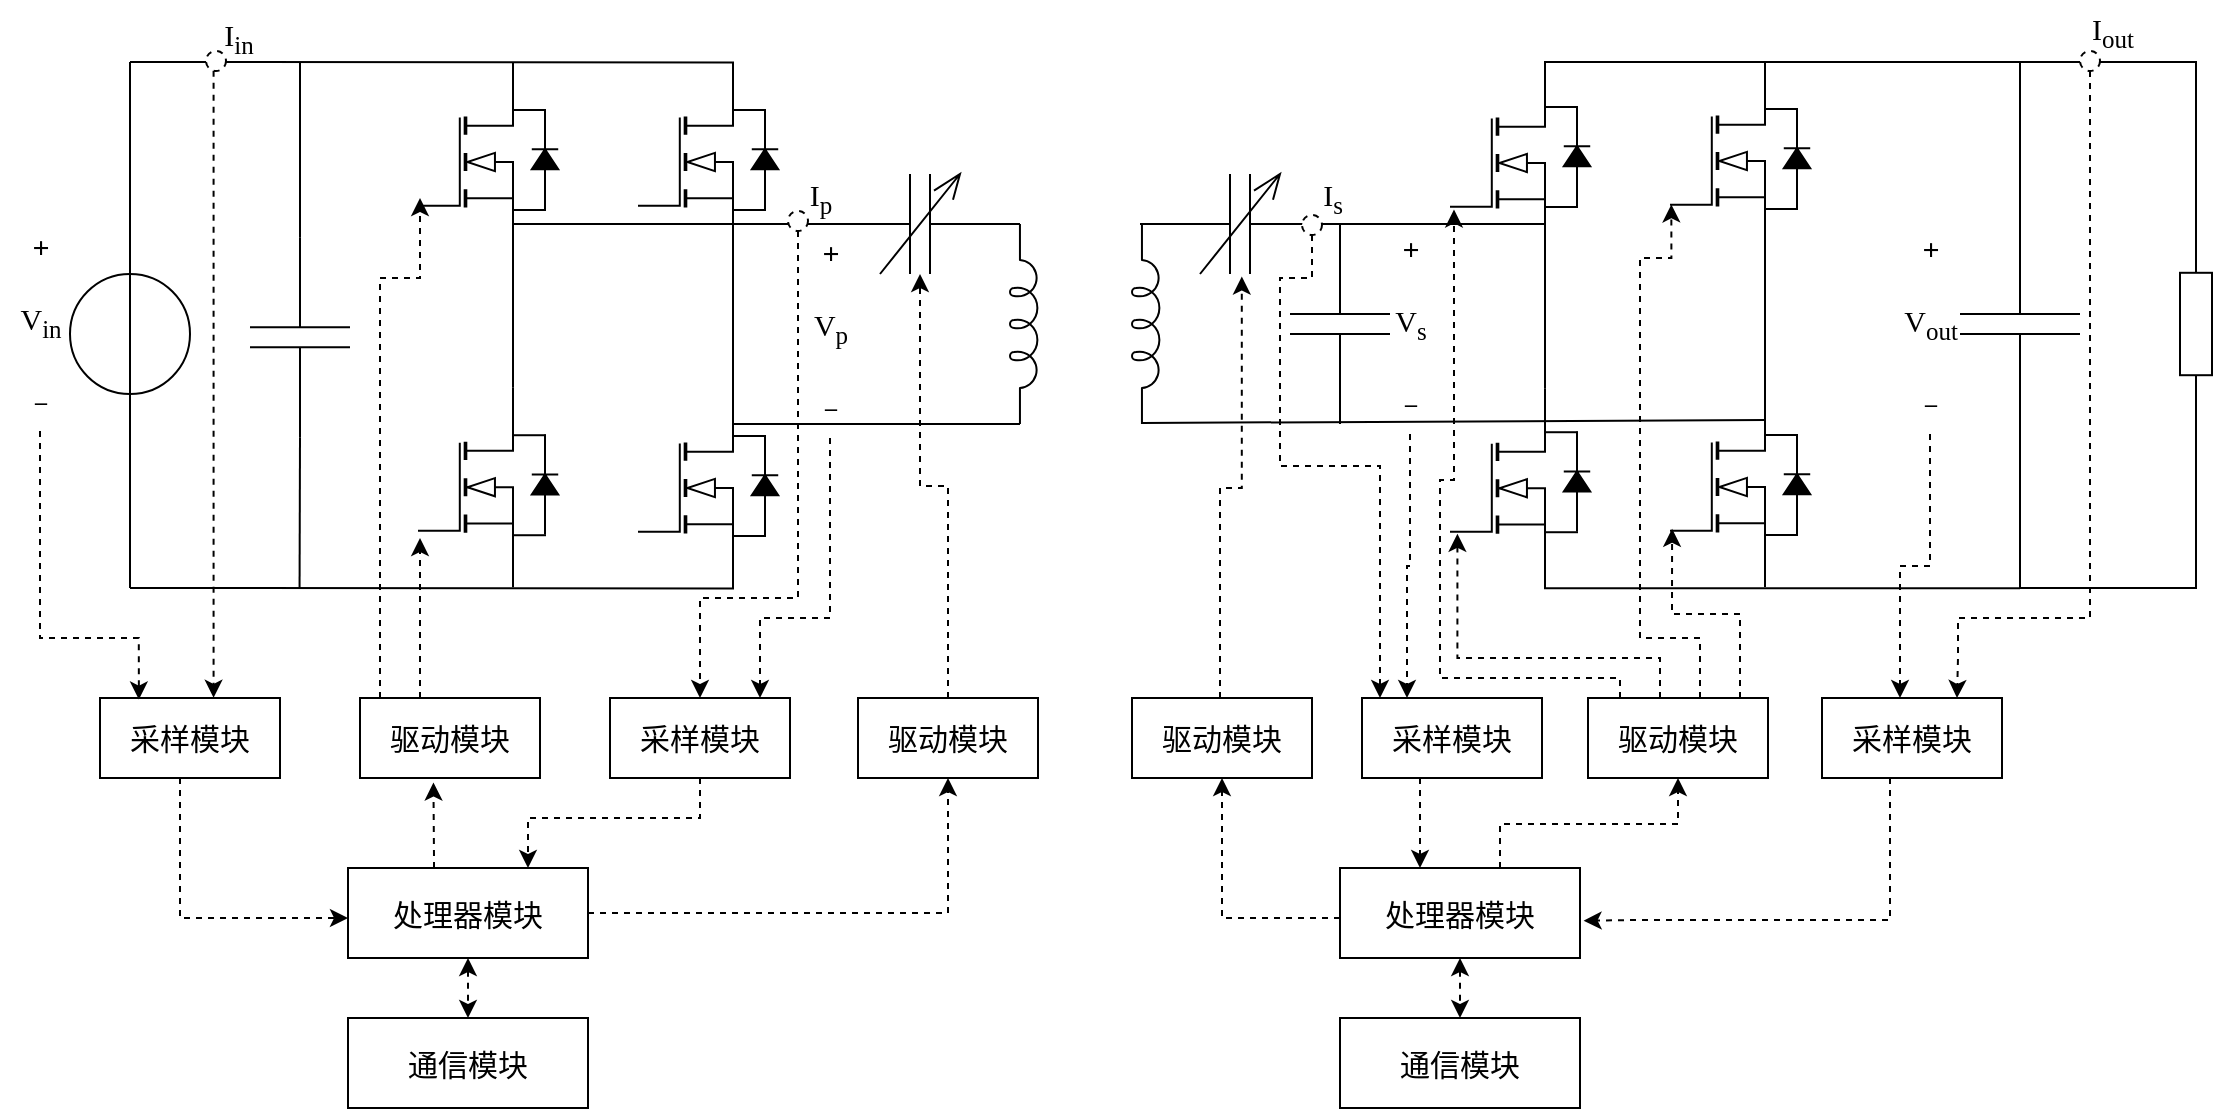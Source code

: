 <mxfile version="20.8.15" type="github">
  <diagram name="第 1 页" id="nJCClD_zMCudUIKOWDSH">
    <mxGraphModel dx="2220" dy="895" grid="1" gridSize="10" guides="1" tooltips="1" connect="1" arrows="1" fold="1" page="1" pageScale="1" pageWidth="827" pageHeight="1169" math="0" shadow="0">
      <root>
        <mxCell id="0" />
        <mxCell id="1" parent="0" />
        <mxCell id="77hu9tDg0xdsUjuhO4Yd-1" value="" style="pointerEvents=1;verticalLabelPosition=bottom;shadow=0;dashed=0;align=center;html=1;verticalAlign=top;shape=mxgraph.electrical.capacitors.capacitor_1;direction=south;" parent="1" vertex="1">
          <mxGeometry x="115" y="269.61" width="50" height="100" as="geometry" />
        </mxCell>
        <mxCell id="77hu9tDg0xdsUjuhO4Yd-2" value="" style="pointerEvents=1;verticalLabelPosition=bottom;shadow=0;dashed=0;align=center;html=1;verticalAlign=top;shape=mxgraph.electrical.inductors.inductor_5;direction=south;" parent="1" vertex="1">
          <mxGeometry x="495" y="263" width="14" height="100" as="geometry" />
        </mxCell>
        <mxCell id="77hu9tDg0xdsUjuhO4Yd-9" value="" style="group" parent="1" vertex="1" connectable="0">
          <mxGeometry x="180" y="182" width="95" height="100" as="geometry" />
        </mxCell>
        <mxCell id="77hu9tDg0xdsUjuhO4Yd-3" value="" style="verticalLabelPosition=bottom;shadow=0;dashed=0;align=center;html=1;verticalAlign=top;shape=stencil(rVZdb4MgFP01vBoEP7bHxdZlD9seuj/ALJ1kCkZZu/37UdFWq6VWTIwJ54ZzD+deLwIcVSkpKECQVAVNJMArgNCelIx8ZgpGKpJq0HWhXnOSUw29vm/i9YeCXiL1etPhSpbimx7YVjYbGU9pyaSOHhoyWJPhNYBPCj0+OEoE50oDE7zqRTpxRU4Ylz0Vz5q5UElyKmmp0Ubsb2/116ycEGkAoPieVKspqZywn2xWps2MTO54JqyKE1/zFkc7UdKvUvzw7ai+HcsyXVLDIQpyLPYg0IZzsadn2Z7fU419k0EtRcZ4hyKES1MYqzR+joumCh/vF+GhpSkwdCaZYSyJb+/nAhSngWNxktBehpmi/riutL8arot+OMGptq3Jkwy66JfAuk4DHcEkHUkmKpMXJiMnTaHuzaNumvMNdGPY20yvWSWY4565ze1VPNirwPYqPCOFRY/UWwdXXY3qP6Aa+Ac=);movable=1;resizable=1;rotatable=1;deletable=1;editable=1;connectable=1;" parent="77hu9tDg0xdsUjuhO4Yd-9" vertex="1">
          <mxGeometry width="95" height="100" as="geometry" />
        </mxCell>
        <mxCell id="77hu9tDg0xdsUjuhO4Yd-5" value="" style="pointerEvents=1;fillColor=strokeColor;verticalLabelPosition=bottom;shadow=0;dashed=0;align=center;html=1;verticalAlign=top;shape=stencil(rVRdb4MwDPw1edwEido9T+n2P1Jwh9WQoCT92L9fGlOtgcFoN4kX31nn88mECekb1QHjhfIdVIGJDeP8qByqrY4wj0xD4Lqg0qgWCNmgrfseH5zdwwnr0HejacBhIPZEWFkkCfHGiteIXj4hK2tMHIzW+Iy54aO4QhOy2WhIuotTWgjgCO49nrPqs6+eV1Qz/n7PKHsIC2aVy2YJGZGpnYXcqmr/4ezB1D867NQl3xFxpVt7hG9HYrD+3PJXBY3mRuElVxAPSAxMrBdJVNp6+LUr3/Zp9e9ml0nkNgaR/T30ZYnNmngkivKuONNVj44zoRMXLeTOOpg59R1qTa/K1F80EkgovWcJ+AI=);rotation=-90;direction=east;" parent="77hu9tDg0xdsUjuhO4Yd-9" vertex="1">
          <mxGeometry x="70" y="42.0" width="25" height="13.22" as="geometry" />
        </mxCell>
        <mxCell id="77hu9tDg0xdsUjuhO4Yd-6" value="" style="edgeStyle=none;orthogonalLoop=1;jettySize=auto;html=1;rounded=0;endArrow=none;endFill=0;endSize=6;" parent="77hu9tDg0xdsUjuhO4Yd-9" edge="1">
          <mxGeometry width="80" relative="1" as="geometry">
            <mxPoint x="67" y="24" as="sourcePoint" />
            <mxPoint x="83" y="24" as="targetPoint" />
            <Array as="points" />
          </mxGeometry>
        </mxCell>
        <mxCell id="77hu9tDg0xdsUjuhO4Yd-7" value="" style="edgeStyle=none;orthogonalLoop=1;jettySize=auto;html=1;rounded=0;endArrow=none;endFill=0;endSize=6;" parent="77hu9tDg0xdsUjuhO4Yd-9" edge="1">
          <mxGeometry width="80" relative="1" as="geometry">
            <mxPoint x="67" y="74" as="sourcePoint" />
            <mxPoint x="83" y="74" as="targetPoint" />
            <Array as="points" />
          </mxGeometry>
        </mxCell>
        <mxCell id="77hu9tDg0xdsUjuhO4Yd-10" value="" style="group" parent="1" vertex="1" connectable="0">
          <mxGeometry x="290" y="182" width="95" height="100" as="geometry" />
        </mxCell>
        <mxCell id="77hu9tDg0xdsUjuhO4Yd-11" value="" style="verticalLabelPosition=bottom;shadow=0;dashed=0;align=center;html=1;verticalAlign=top;shape=stencil(rVZdb4MgFP01vBoEP7bHxdZlD9seuj/ALJ1kCkZZu/37UdFWq6VWTIwJ54ZzD+deLwIcVSkpKECQVAVNJMArgNCelIx8ZgpGKpJq0HWhXnOSUw29vm/i9YeCXiL1etPhSpbimx7YVjYbGU9pyaSOHhoyWJPhNYBPCj0+OEoE50oDE7zqRTpxRU4Ylz0Vz5q5UElyKmmp0Ubsb2/116ycEGkAoPieVKspqZywn2xWps2MTO54JqyKE1/zFkc7UdKvUvzw7ai+HcsyXVLDIQpyLPYg0IZzsadn2Z7fU419k0EtRcZ4hyKES1MYqzR+joumCh/vF+GhpSkwdCaZYSyJb+/nAhSngWNxktBehpmi/riutL8arot+OMGptq3Jkwy66JfAuk4DHcEkHUkmKpMXJiMnTaHuzaNumvMNdGPY20yvWSWY4565ze1VPNirwPYqPCOFRY/UWwdXXY3qP6Aa+Ac=);movable=1;resizable=1;rotatable=1;deletable=1;editable=1;connectable=1;" parent="77hu9tDg0xdsUjuhO4Yd-10" vertex="1">
          <mxGeometry width="95" height="100" as="geometry" />
        </mxCell>
        <mxCell id="77hu9tDg0xdsUjuhO4Yd-12" value="" style="pointerEvents=1;fillColor=strokeColor;verticalLabelPosition=bottom;shadow=0;dashed=0;align=center;html=1;verticalAlign=top;shape=stencil(rVRdb4MwDPw1edwEido9T+n2P1Jwh9WQoCT92L9fGlOtgcFoN4kX31nn88mECekb1QHjhfIdVIGJDeP8qByqrY4wj0xD4Lqg0qgWCNmgrfseH5zdwwnr0HejacBhIPZEWFkkCfHGiteIXj4hK2tMHIzW+Iy54aO4QhOy2WhIuotTWgjgCO49nrPqs6+eV1Qz/n7PKHsIC2aVy2YJGZGpnYXcqmr/4ezB1D867NQl3xFxpVt7hG9HYrD+3PJXBY3mRuElVxAPSAxMrBdJVNp6+LUr3/Zp9e9ml0nkNgaR/T30ZYnNmngkivKuONNVj44zoRMXLeTOOpg59R1qTa/K1F80EkgovWcJ+AI=);rotation=-90;direction=east;" parent="77hu9tDg0xdsUjuhO4Yd-10" vertex="1">
          <mxGeometry x="70" y="42.0" width="25" height="13.22" as="geometry" />
        </mxCell>
        <mxCell id="77hu9tDg0xdsUjuhO4Yd-13" value="" style="edgeStyle=none;orthogonalLoop=1;jettySize=auto;html=1;rounded=0;endArrow=none;endFill=0;endSize=6;" parent="77hu9tDg0xdsUjuhO4Yd-10" edge="1">
          <mxGeometry width="80" relative="1" as="geometry">
            <mxPoint x="67" y="24" as="sourcePoint" />
            <mxPoint x="83" y="24" as="targetPoint" />
            <Array as="points" />
          </mxGeometry>
        </mxCell>
        <mxCell id="77hu9tDg0xdsUjuhO4Yd-14" value="" style="edgeStyle=none;orthogonalLoop=1;jettySize=auto;html=1;rounded=0;endArrow=none;endFill=0;endSize=6;" parent="77hu9tDg0xdsUjuhO4Yd-10" edge="1">
          <mxGeometry width="80" relative="1" as="geometry">
            <mxPoint x="67" y="74" as="sourcePoint" />
            <mxPoint x="83" y="74" as="targetPoint" />
            <Array as="points" />
          </mxGeometry>
        </mxCell>
        <mxCell id="d4znEUofVRD8xLTOERZy-2" value="" style="edgeStyle=none;orthogonalLoop=1;jettySize=auto;html=1;rounded=0;endArrow=none;endFill=0;endSize=6;" edge="1" parent="77hu9tDg0xdsUjuhO4Yd-10">
          <mxGeometry width="80" relative="1" as="geometry">
            <mxPoint x="-235" as="sourcePoint" />
            <mxPoint x="67" y="0.23" as="targetPoint" />
            <Array as="points" />
          </mxGeometry>
        </mxCell>
        <mxCell id="d4znEUofVRD8xLTOERZy-20" value="" style="edgeStyle=none;orthogonalLoop=1;jettySize=auto;html=1;rounded=0;endArrow=none;endFill=0;endSize=6;exitX=0.693;exitY=0.788;exitDx=0;exitDy=0;exitPerimeter=0;" edge="1" parent="77hu9tDg0xdsUjuhO4Yd-10">
          <mxGeometry width="80" relative="1" as="geometry">
            <mxPoint x="-44" y="81" as="sourcePoint" />
            <mxPoint x="112" y="81" as="targetPoint" />
            <Array as="points" />
          </mxGeometry>
        </mxCell>
        <mxCell id="77hu9tDg0xdsUjuhO4Yd-15" value="" style="group" parent="1" vertex="1" connectable="0">
          <mxGeometry x="290" y="345" width="95" height="100" as="geometry" />
        </mxCell>
        <mxCell id="77hu9tDg0xdsUjuhO4Yd-16" value="" style="verticalLabelPosition=bottom;shadow=0;dashed=0;align=center;html=1;verticalAlign=top;shape=stencil(rVZdb4MgFP01vBoEP7bHxdZlD9seuj/ALJ1kCkZZu/37UdFWq6VWTIwJ54ZzD+deLwIcVSkpKECQVAVNJMArgNCelIx8ZgpGKpJq0HWhXnOSUw29vm/i9YeCXiL1etPhSpbimx7YVjYbGU9pyaSOHhoyWJPhNYBPCj0+OEoE50oDE7zqRTpxRU4Ylz0Vz5q5UElyKmmp0Ubsb2/116ycEGkAoPieVKspqZywn2xWps2MTO54JqyKE1/zFkc7UdKvUvzw7ai+HcsyXVLDIQpyLPYg0IZzsadn2Z7fU419k0EtRcZ4hyKES1MYqzR+joumCh/vF+GhpSkwdCaZYSyJb+/nAhSngWNxktBehpmi/riutL8arot+OMGptq3Jkwy66JfAuk4DHcEkHUkmKpMXJiMnTaHuzaNumvMNdGPY20yvWSWY4565ze1VPNirwPYqPCOFRY/UWwdXXY3qP6Aa+Ac=);movable=1;resizable=1;rotatable=1;deletable=1;editable=1;connectable=1;" parent="77hu9tDg0xdsUjuhO4Yd-15" vertex="1">
          <mxGeometry width="95" height="100" as="geometry" />
        </mxCell>
        <mxCell id="77hu9tDg0xdsUjuhO4Yd-17" value="" style="pointerEvents=1;fillColor=strokeColor;verticalLabelPosition=bottom;shadow=0;dashed=0;align=center;html=1;verticalAlign=top;shape=stencil(rVRdb4MwDPw1edwEido9T+n2P1Jwh9WQoCT92L9fGlOtgcFoN4kX31nn88mECekb1QHjhfIdVIGJDeP8qByqrY4wj0xD4Lqg0qgWCNmgrfseH5zdwwnr0HejacBhIPZEWFkkCfHGiteIXj4hK2tMHIzW+Iy54aO4QhOy2WhIuotTWgjgCO49nrPqs6+eV1Qz/n7PKHsIC2aVy2YJGZGpnYXcqmr/4ezB1D867NQl3xFxpVt7hG9HYrD+3PJXBY3mRuElVxAPSAxMrBdJVNp6+LUr3/Zp9e9ml0nkNgaR/T30ZYnNmngkivKuONNVj44zoRMXLeTOOpg59R1qTa/K1F80EkgovWcJ+AI=);rotation=-90;direction=east;" parent="77hu9tDg0xdsUjuhO4Yd-15" vertex="1">
          <mxGeometry x="70" y="42.0" width="25" height="13.22" as="geometry" />
        </mxCell>
        <mxCell id="77hu9tDg0xdsUjuhO4Yd-18" value="" style="edgeStyle=none;orthogonalLoop=1;jettySize=auto;html=1;rounded=0;endArrow=none;endFill=0;endSize=6;" parent="77hu9tDg0xdsUjuhO4Yd-15" edge="1">
          <mxGeometry width="80" relative="1" as="geometry">
            <mxPoint x="67" y="24" as="sourcePoint" />
            <mxPoint x="83" y="24" as="targetPoint" />
            <Array as="points" />
          </mxGeometry>
        </mxCell>
        <mxCell id="77hu9tDg0xdsUjuhO4Yd-19" value="" style="edgeStyle=none;orthogonalLoop=1;jettySize=auto;html=1;rounded=0;endArrow=none;endFill=0;endSize=6;" parent="77hu9tDg0xdsUjuhO4Yd-15" edge="1">
          <mxGeometry width="80" relative="1" as="geometry">
            <mxPoint x="67" y="74" as="sourcePoint" />
            <mxPoint x="83" y="74" as="targetPoint" />
            <Array as="points" />
          </mxGeometry>
        </mxCell>
        <mxCell id="77hu9tDg0xdsUjuhO4Yd-20" value="" style="group" parent="1" vertex="1" connectable="0">
          <mxGeometry x="180" y="344.61" width="95" height="100" as="geometry" />
        </mxCell>
        <mxCell id="77hu9tDg0xdsUjuhO4Yd-21" value="" style="verticalLabelPosition=bottom;shadow=0;dashed=0;align=center;html=1;verticalAlign=top;shape=stencil(rVZdb4MgFP01vBoEP7bHxdZlD9seuj/ALJ1kCkZZu/37UdFWq6VWTIwJ54ZzD+deLwIcVSkpKECQVAVNJMArgNCelIx8ZgpGKpJq0HWhXnOSUw29vm/i9YeCXiL1etPhSpbimx7YVjYbGU9pyaSOHhoyWJPhNYBPCj0+OEoE50oDE7zqRTpxRU4Ylz0Vz5q5UElyKmmp0Ubsb2/116ycEGkAoPieVKspqZywn2xWps2MTO54JqyKE1/zFkc7UdKvUvzw7ai+HcsyXVLDIQpyLPYg0IZzsadn2Z7fU419k0EtRcZ4hyKES1MYqzR+joumCh/vF+GhpSkwdCaZYSyJb+/nAhSngWNxktBehpmi/riutL8arot+OMGptq3Jkwy66JfAuk4DHcEkHUkmKpMXJiMnTaHuzaNumvMNdGPY20yvWSWY4565ze1VPNirwPYqPCOFRY/UWwdXXY3qP6Aa+Ac=);movable=1;resizable=1;rotatable=1;deletable=1;editable=1;connectable=1;" parent="77hu9tDg0xdsUjuhO4Yd-20" vertex="1">
          <mxGeometry width="95" height="100" as="geometry" />
        </mxCell>
        <mxCell id="77hu9tDg0xdsUjuhO4Yd-22" value="" style="pointerEvents=1;fillColor=strokeColor;verticalLabelPosition=bottom;shadow=0;dashed=0;align=center;html=1;verticalAlign=top;shape=stencil(rVRdb4MwDPw1edwEido9T+n2P1Jwh9WQoCT92L9fGlOtgcFoN4kX31nn88mECekb1QHjhfIdVIGJDeP8qByqrY4wj0xD4Lqg0qgWCNmgrfseH5zdwwnr0HejacBhIPZEWFkkCfHGiteIXj4hK2tMHIzW+Iy54aO4QhOy2WhIuotTWgjgCO49nrPqs6+eV1Qz/n7PKHsIC2aVy2YJGZGpnYXcqmr/4ezB1D867NQl3xFxpVt7hG9HYrD+3PJXBY3mRuElVxAPSAxMrBdJVNp6+LUr3/Zp9e9ml0nkNgaR/T30ZYnNmngkivKuONNVj44zoRMXLeTOOpg59R1qTa/K1F80EkgovWcJ+AI=);rotation=-90;direction=east;" parent="77hu9tDg0xdsUjuhO4Yd-20" vertex="1">
          <mxGeometry x="70" y="42.0" width="25" height="13.22" as="geometry" />
        </mxCell>
        <mxCell id="77hu9tDg0xdsUjuhO4Yd-23" value="" style="edgeStyle=none;orthogonalLoop=1;jettySize=auto;html=1;rounded=0;endArrow=none;endFill=0;endSize=6;" parent="77hu9tDg0xdsUjuhO4Yd-20" edge="1">
          <mxGeometry width="80" relative="1" as="geometry">
            <mxPoint x="67" y="24" as="sourcePoint" />
            <mxPoint x="83" y="24" as="targetPoint" />
            <Array as="points" />
          </mxGeometry>
        </mxCell>
        <mxCell id="77hu9tDg0xdsUjuhO4Yd-24" value="" style="edgeStyle=none;orthogonalLoop=1;jettySize=auto;html=1;rounded=0;endArrow=none;endFill=0;endSize=6;" parent="77hu9tDg0xdsUjuhO4Yd-20" edge="1">
          <mxGeometry width="80" relative="1" as="geometry">
            <mxPoint x="67" y="74" as="sourcePoint" />
            <mxPoint x="83" y="74" as="targetPoint" />
            <Array as="points" />
          </mxGeometry>
        </mxCell>
        <mxCell id="d4znEUofVRD8xLTOERZy-3" value="" style="edgeStyle=none;orthogonalLoop=1;jettySize=auto;html=1;rounded=0;endArrow=none;endFill=0;endSize=6;entryX=0;entryY=0.5;entryDx=0;entryDy=0;entryPerimeter=0;" edge="1" parent="1" target="77hu9tDg0xdsUjuhO4Yd-1">
          <mxGeometry width="80" relative="1" as="geometry">
            <mxPoint x="140" y="182" as="sourcePoint" />
            <mxPoint x="550" y="170" as="targetPoint" />
            <Array as="points" />
          </mxGeometry>
        </mxCell>
        <mxCell id="d4znEUofVRD8xLTOERZy-5" value="" style="edgeStyle=none;orthogonalLoop=1;jettySize=auto;html=1;rounded=0;endArrow=none;endFill=0;endSize=6;" edge="1" parent="1">
          <mxGeometry width="80" relative="1" as="geometry">
            <mxPoint x="55" y="445" as="sourcePoint" />
            <mxPoint x="357" y="445.23" as="targetPoint" />
            <Array as="points" />
          </mxGeometry>
        </mxCell>
        <mxCell id="d4znEUofVRD8xLTOERZy-6" value="" style="edgeStyle=none;orthogonalLoop=1;jettySize=auto;html=1;rounded=0;endArrow=none;endFill=0;endSize=6;entryX=0;entryY=0.5;entryDx=0;entryDy=0;entryPerimeter=0;exitX=1;exitY=0.5;exitDx=0;exitDy=0;exitPerimeter=0;" edge="1" parent="1" source="77hu9tDg0xdsUjuhO4Yd-1">
          <mxGeometry width="80" relative="1" as="geometry">
            <mxPoint x="140" y="386" as="sourcePoint" />
            <mxPoint x="139.78" y="445" as="targetPoint" />
            <Array as="points" />
          </mxGeometry>
        </mxCell>
        <mxCell id="d4znEUofVRD8xLTOERZy-9" value="" style="edgeStyle=none;orthogonalLoop=1;jettySize=auto;html=1;rounded=0;endArrow=none;endFill=0;endSize=6;entryX=0.5;entryY=0;entryDx=0;entryDy=0;entryPerimeter=0;" edge="1" parent="1">
          <mxGeometry width="80" relative="1" as="geometry">
            <mxPoint x="55" y="182" as="sourcePoint" />
            <mxPoint x="55.0" y="294.61" as="targetPoint" />
          </mxGeometry>
        </mxCell>
        <mxCell id="d4znEUofVRD8xLTOERZy-11" value="" style="edgeStyle=none;orthogonalLoop=1;jettySize=auto;html=1;rounded=0;endArrow=none;endFill=0;endSize=6;exitX=0.5;exitY=1;exitDx=0;exitDy=0;exitPerimeter=0;" edge="1" parent="1">
          <mxGeometry width="80" relative="1" as="geometry">
            <mxPoint x="55.0" y="344.61" as="sourcePoint" />
            <mxPoint x="55" y="445" as="targetPoint" />
          </mxGeometry>
        </mxCell>
        <mxCell id="d4znEUofVRD8xLTOERZy-18" style="edgeStyle=orthogonalEdgeStyle;rounded=0;orthogonalLoop=1;jettySize=auto;html=1;exitX=0.7;exitY=0;exitDx=0;exitDy=0;exitPerimeter=0;entryX=0.7;entryY=1;entryDx=0;entryDy=0;entryPerimeter=0;endArrow=none;endFill=0;endSize=6;" edge="1" parent="1" source="77hu9tDg0xdsUjuhO4Yd-21" target="77hu9tDg0xdsUjuhO4Yd-3">
          <mxGeometry relative="1" as="geometry" />
        </mxCell>
        <mxCell id="d4znEUofVRD8xLTOERZy-19" style="edgeStyle=orthogonalEdgeStyle;rounded=0;orthogonalLoop=1;jettySize=auto;html=1;exitX=0.7;exitY=0;exitDx=0;exitDy=0;exitPerimeter=0;entryX=0.7;entryY=1;entryDx=0;entryDy=0;entryPerimeter=0;endArrow=none;endFill=0;endSize=6;" edge="1" parent="1" source="77hu9tDg0xdsUjuhO4Yd-16" target="77hu9tDg0xdsUjuhO4Yd-11">
          <mxGeometry relative="1" as="geometry" />
        </mxCell>
        <mxCell id="d4znEUofVRD8xLTOERZy-21" value="" style="edgeStyle=none;orthogonalLoop=1;jettySize=auto;html=1;rounded=0;endArrow=none;endFill=0;endSize=6;" edge="1" parent="1">
          <mxGeometry width="80" relative="1" as="geometry">
            <mxPoint x="357" y="363" as="sourcePoint" />
            <mxPoint x="500" y="363" as="targetPoint" />
            <Array as="points" />
          </mxGeometry>
        </mxCell>
        <mxCell id="d4znEUofVRD8xLTOERZy-140" style="edgeStyle=orthogonalEdgeStyle;rounded=0;orthogonalLoop=1;jettySize=auto;html=1;exitX=0;exitY=0.5;exitDx=0;exitDy=0;exitPerimeter=0;endArrow=none;endFill=0;endSize=6;" edge="1" parent="1" source="d4znEUofVRD8xLTOERZy-54">
          <mxGeometry relative="1" as="geometry">
            <mxPoint x="1000" y="182" as="targetPoint" />
          </mxGeometry>
        </mxCell>
        <mxCell id="d4znEUofVRD8xLTOERZy-143" style="edgeStyle=orthogonalEdgeStyle;rounded=0;orthogonalLoop=1;jettySize=auto;html=1;exitX=1;exitY=0.5;exitDx=0;exitDy=0;exitPerimeter=0;endArrow=none;endFill=0;endSize=6;" edge="1" parent="1" source="d4znEUofVRD8xLTOERZy-54">
          <mxGeometry relative="1" as="geometry">
            <mxPoint x="1000" y="445" as="targetPoint" />
          </mxGeometry>
        </mxCell>
        <mxCell id="d4znEUofVRD8xLTOERZy-54" value="" style="pointerEvents=1;verticalLabelPosition=bottom;shadow=0;dashed=0;align=center;html=1;verticalAlign=top;shape=mxgraph.electrical.capacitors.capacitor_1;direction=south;container=0;" vertex="1" parent="1">
          <mxGeometry x="970" y="263" width="60" height="100" as="geometry" />
        </mxCell>
        <mxCell id="d4znEUofVRD8xLTOERZy-135" style="edgeStyle=orthogonalEdgeStyle;rounded=0;orthogonalLoop=1;jettySize=auto;html=1;exitX=1;exitY=0.5;exitDx=0;exitDy=0;exitPerimeter=0;entryX=0.7;entryY=0.816;entryDx=0;entryDy=0;entryPerimeter=0;endArrow=none;endFill=0;endSize=6;" edge="1" parent="1" source="d4znEUofVRD8xLTOERZy-148" target="d4znEUofVRD8xLTOERZy-112">
          <mxGeometry relative="1" as="geometry">
            <mxPoint x="670" y="263" as="sourcePoint" />
            <Array as="points">
              <mxPoint x="763" y="263" />
            </Array>
          </mxGeometry>
        </mxCell>
        <mxCell id="d4znEUofVRD8xLTOERZy-83" value="" style="edgeStyle=none;orthogonalLoop=1;jettySize=auto;html=1;rounded=0;endArrow=none;endFill=0;endSize=6;exitX=0.7;exitY=0.165;exitDx=0;exitDy=0;exitPerimeter=0;entryX=0.995;entryY=0.662;entryDx=0;entryDy=0;entryPerimeter=0;" edge="1" parent="1" source="d4znEUofVRD8xLTOERZy-124" target="d4znEUofVRD8xLTOERZy-85">
          <mxGeometry width="80" relative="1" as="geometry">
            <mxPoint x="703" y="363" as="sourcePoint" />
            <mxPoint x="560" y="363" as="targetPoint" />
            <Array as="points" />
          </mxGeometry>
        </mxCell>
        <mxCell id="d4znEUofVRD8xLTOERZy-85" value="" style="pointerEvents=1;verticalLabelPosition=bottom;shadow=0;dashed=0;align=center;html=1;verticalAlign=top;shape=mxgraph.electrical.inductors.inductor_5;direction=south;" vertex="1" parent="1">
          <mxGeometry x="556" y="263" width="14" height="100" as="geometry" />
        </mxCell>
        <mxCell id="d4znEUofVRD8xLTOERZy-111" value="" style="group" vertex="1" connectable="0" parent="1">
          <mxGeometry x="696" y="182.5" width="95" height="100" as="geometry" />
        </mxCell>
        <mxCell id="d4znEUofVRD8xLTOERZy-112" value="" style="verticalLabelPosition=bottom;shadow=0;dashed=0;align=center;html=1;verticalAlign=top;shape=stencil(rVZdb4MgFP01vBoEP7bHxdZlD9seuj/ALJ1kCkZZu/37UdFWq6VWTIwJ54ZzD+deLwIcVSkpKECQVAVNJMArgNCelIx8ZgpGKpJq0HWhXnOSUw29vm/i9YeCXiL1etPhSpbimx7YVjYbGU9pyaSOHhoyWJPhNYBPCj0+OEoE50oDE7zqRTpxRU4Ylz0Vz5q5UElyKmmp0Ubsb2/116ycEGkAoPieVKspqZywn2xWps2MTO54JqyKE1/zFkc7UdKvUvzw7ai+HcsyXVLDIQpyLPYg0IZzsadn2Z7fU419k0EtRcZ4hyKES1MYqzR+joumCh/vF+GhpSkwdCaZYSyJb+/nAhSngWNxktBehpmi/riutL8arot+OMGptq3Jkwy66JfAuk4DHcEkHUkmKpMXJiMnTaHuzaNumvMNdGPY20yvWSWY4565ze1VPNirwPYqPCOFRY/UWwdXXY3qP6Aa+Ac=);movable=1;resizable=1;rotatable=1;deletable=1;editable=1;connectable=1;" vertex="1" parent="d4znEUofVRD8xLTOERZy-111">
          <mxGeometry width="95" height="100" as="geometry" />
        </mxCell>
        <mxCell id="d4znEUofVRD8xLTOERZy-113" value="" style="pointerEvents=1;fillColor=strokeColor;verticalLabelPosition=bottom;shadow=0;dashed=0;align=center;html=1;verticalAlign=top;shape=stencil(rVRdb4MwDPw1edwEido9T+n2P1Jwh9WQoCT92L9fGlOtgcFoN4kX31nn88mECekb1QHjhfIdVIGJDeP8qByqrY4wj0xD4Lqg0qgWCNmgrfseH5zdwwnr0HejacBhIPZEWFkkCfHGiteIXj4hK2tMHIzW+Iy54aO4QhOy2WhIuotTWgjgCO49nrPqs6+eV1Qz/n7PKHsIC2aVy2YJGZGpnYXcqmr/4ezB1D867NQl3xFxpVt7hG9HYrD+3PJXBY3mRuElVxAPSAxMrBdJVNp6+LUr3/Zp9e9ml0nkNgaR/T30ZYnNmngkivKuONNVj44zoRMXLeTOOpg59R1qTa/K1F80EkgovWcJ+AI=);rotation=-90;direction=east;" vertex="1" parent="d4znEUofVRD8xLTOERZy-111">
          <mxGeometry x="70" y="40.0" width="25" height="13.22" as="geometry" />
        </mxCell>
        <mxCell id="d4znEUofVRD8xLTOERZy-114" value="" style="edgeStyle=none;orthogonalLoop=1;jettySize=auto;html=1;rounded=0;endArrow=none;endFill=0;endSize=6;" edge="1" parent="d4znEUofVRD8xLTOERZy-111">
          <mxGeometry width="80" relative="1" as="geometry">
            <mxPoint x="67" y="22" as="sourcePoint" />
            <mxPoint x="83" y="22" as="targetPoint" />
            <Array as="points" />
          </mxGeometry>
        </mxCell>
        <mxCell id="d4znEUofVRD8xLTOERZy-115" value="" style="edgeStyle=none;orthogonalLoop=1;jettySize=auto;html=1;rounded=0;endArrow=none;endFill=0;endSize=6;" edge="1" parent="d4znEUofVRD8xLTOERZy-111">
          <mxGeometry width="80" relative="1" as="geometry">
            <mxPoint x="67" y="72" as="sourcePoint" />
            <mxPoint x="83" y="72" as="targetPoint" />
            <Array as="points" />
          </mxGeometry>
        </mxCell>
        <mxCell id="d4znEUofVRD8xLTOERZy-116" value="" style="group" vertex="1" connectable="0" parent="1">
          <mxGeometry x="806" y="181.5" width="95" height="100" as="geometry" />
        </mxCell>
        <mxCell id="d4znEUofVRD8xLTOERZy-117" value="" style="verticalLabelPosition=bottom;shadow=0;dashed=0;align=center;html=1;verticalAlign=top;shape=stencil(rVZdb4MgFP01vBoEP7bHxdZlD9seuj/ALJ1kCkZZu/37UdFWq6VWTIwJ54ZzD+deLwIcVSkpKECQVAVNJMArgNCelIx8ZgpGKpJq0HWhXnOSUw29vm/i9YeCXiL1etPhSpbimx7YVjYbGU9pyaSOHhoyWJPhNYBPCj0+OEoE50oDE7zqRTpxRU4Ylz0Vz5q5UElyKmmp0Ubsb2/116ycEGkAoPieVKspqZywn2xWps2MTO54JqyKE1/zFkc7UdKvUvzw7ai+HcsyXVLDIQpyLPYg0IZzsadn2Z7fU419k0EtRcZ4hyKES1MYqzR+joumCh/vF+GhpSkwdCaZYSyJb+/nAhSngWNxktBehpmi/riutL8arot+OMGptq3Jkwy66JfAuk4DHcEkHUkmKpMXJiMnTaHuzaNumvMNdGPY20yvWSWY4565ze1VPNirwPYqPCOFRY/UWwdXXY3qP6Aa+Ac=);movable=1;resizable=1;rotatable=1;deletable=1;editable=1;connectable=1;" vertex="1" parent="d4znEUofVRD8xLTOERZy-116">
          <mxGeometry width="95" height="100" as="geometry" />
        </mxCell>
        <mxCell id="d4znEUofVRD8xLTOERZy-118" value="" style="pointerEvents=1;fillColor=strokeColor;verticalLabelPosition=bottom;shadow=0;dashed=0;align=center;html=1;verticalAlign=top;shape=stencil(rVRdb4MwDPw1edwEido9T+n2P1Jwh9WQoCT92L9fGlOtgcFoN4kX31nn88mECekb1QHjhfIdVIGJDeP8qByqrY4wj0xD4Lqg0qgWCNmgrfseH5zdwwnr0HejacBhIPZEWFkkCfHGiteIXj4hK2tMHIzW+Iy54aO4QhOy2WhIuotTWgjgCO49nrPqs6+eV1Qz/n7PKHsIC2aVy2YJGZGpnYXcqmr/4ezB1D867NQl3xFxpVt7hG9HYrD+3PJXBY3mRuElVxAPSAxMrBdJVNp6+LUr3/Zp9e9ml0nkNgaR/T30ZYnNmngkivKuONNVj44zoRMXLeTOOpg59R1qTa/K1F80EkgovWcJ+AI=);rotation=-90;direction=east;" vertex="1" parent="d4znEUofVRD8xLTOERZy-116">
          <mxGeometry x="70" y="42.0" width="25" height="13.22" as="geometry" />
        </mxCell>
        <mxCell id="d4znEUofVRD8xLTOERZy-119" value="" style="edgeStyle=none;orthogonalLoop=1;jettySize=auto;html=1;rounded=0;endArrow=none;endFill=0;endSize=6;" edge="1" parent="d4znEUofVRD8xLTOERZy-116">
          <mxGeometry width="80" relative="1" as="geometry">
            <mxPoint x="67" y="24" as="sourcePoint" />
            <mxPoint x="83" y="24" as="targetPoint" />
            <Array as="points" />
          </mxGeometry>
        </mxCell>
        <mxCell id="d4znEUofVRD8xLTOERZy-120" value="" style="edgeStyle=none;orthogonalLoop=1;jettySize=auto;html=1;rounded=0;endArrow=none;endFill=0;endSize=6;" edge="1" parent="d4znEUofVRD8xLTOERZy-116">
          <mxGeometry width="80" relative="1" as="geometry">
            <mxPoint x="67" y="74" as="sourcePoint" />
            <mxPoint x="83" y="74" as="targetPoint" />
            <Array as="points" />
          </mxGeometry>
        </mxCell>
        <mxCell id="d4znEUofVRD8xLTOERZy-123" value="" style="group" vertex="1" connectable="0" parent="1">
          <mxGeometry x="806" y="344.5" width="95" height="100" as="geometry" />
        </mxCell>
        <mxCell id="d4znEUofVRD8xLTOERZy-124" value="" style="verticalLabelPosition=bottom;shadow=0;dashed=0;align=center;html=1;verticalAlign=top;shape=stencil(rVZdb4MgFP01vBoEP7bHxdZlD9seuj/ALJ1kCkZZu/37UdFWq6VWTIwJ54ZzD+deLwIcVSkpKECQVAVNJMArgNCelIx8ZgpGKpJq0HWhXnOSUw29vm/i9YeCXiL1etPhSpbimx7YVjYbGU9pyaSOHhoyWJPhNYBPCj0+OEoE50oDE7zqRTpxRU4Ylz0Vz5q5UElyKmmp0Ubsb2/116ycEGkAoPieVKspqZywn2xWps2MTO54JqyKE1/zFkc7UdKvUvzw7ai+HcsyXVLDIQpyLPYg0IZzsadn2Z7fU419k0EtRcZ4hyKES1MYqzR+joumCh/vF+GhpSkwdCaZYSyJb+/nAhSngWNxktBehpmi/riutL8arot+OMGptq3Jkwy66JfAuk4DHcEkHUkmKpMXJiMnTaHuzaNumvMNdGPY20yvWSWY4565ze1VPNirwPYqPCOFRY/UWwdXXY3qP6Aa+Ac=);movable=1;resizable=1;rotatable=1;deletable=1;editable=1;connectable=1;" vertex="1" parent="d4znEUofVRD8xLTOERZy-123">
          <mxGeometry width="95" height="100" as="geometry" />
        </mxCell>
        <mxCell id="d4znEUofVRD8xLTOERZy-125" value="" style="pointerEvents=1;fillColor=strokeColor;verticalLabelPosition=bottom;shadow=0;dashed=0;align=center;html=1;verticalAlign=top;shape=stencil(rVRdb4MwDPw1edwEido9T+n2P1Jwh9WQoCT92L9fGlOtgcFoN4kX31nn88mECekb1QHjhfIdVIGJDeP8qByqrY4wj0xD4Lqg0qgWCNmgrfseH5zdwwnr0HejacBhIPZEWFkkCfHGiteIXj4hK2tMHIzW+Iy54aO4QhOy2WhIuotTWgjgCO49nrPqs6+eV1Qz/n7PKHsIC2aVy2YJGZGpnYXcqmr/4ezB1D867NQl3xFxpVt7hG9HYrD+3PJXBY3mRuElVxAPSAxMrBdJVNp6+LUr3/Zp9e9ml0nkNgaR/T30ZYnNmngkivKuONNVj44zoRMXLeTOOpg59R1qTa/K1F80EkgovWcJ+AI=);rotation=-90;direction=east;" vertex="1" parent="d4znEUofVRD8xLTOERZy-123">
          <mxGeometry x="70" y="42.0" width="25" height="13.22" as="geometry" />
        </mxCell>
        <mxCell id="d4znEUofVRD8xLTOERZy-126" value="" style="edgeStyle=none;orthogonalLoop=1;jettySize=auto;html=1;rounded=0;endArrow=none;endFill=0;endSize=6;" edge="1" parent="d4znEUofVRD8xLTOERZy-123">
          <mxGeometry width="80" relative="1" as="geometry">
            <mxPoint x="67" y="24" as="sourcePoint" />
            <mxPoint x="83" y="24" as="targetPoint" />
            <Array as="points" />
          </mxGeometry>
        </mxCell>
        <mxCell id="d4znEUofVRD8xLTOERZy-127" value="" style="edgeStyle=none;orthogonalLoop=1;jettySize=auto;html=1;rounded=0;endArrow=none;endFill=0;endSize=6;" edge="1" parent="d4znEUofVRD8xLTOERZy-123">
          <mxGeometry width="80" relative="1" as="geometry">
            <mxPoint x="67" y="74" as="sourcePoint" />
            <mxPoint x="83" y="74" as="targetPoint" />
            <Array as="points" />
          </mxGeometry>
        </mxCell>
        <mxCell id="d4znEUofVRD8xLTOERZy-128" value="" style="group" vertex="1" connectable="0" parent="1">
          <mxGeometry x="696" y="345.11" width="95" height="100" as="geometry" />
        </mxCell>
        <mxCell id="d4znEUofVRD8xLTOERZy-129" value="" style="verticalLabelPosition=bottom;shadow=0;dashed=0;align=center;html=1;verticalAlign=top;shape=stencil(rVZdb4MgFP01vBoEP7bHxdZlD9seuj/ALJ1kCkZZu/37UdFWq6VWTIwJ54ZzD+deLwIcVSkpKECQVAVNJMArgNCelIx8ZgpGKpJq0HWhXnOSUw29vm/i9YeCXiL1etPhSpbimx7YVjYbGU9pyaSOHhoyWJPhNYBPCj0+OEoE50oDE7zqRTpxRU4Ylz0Vz5q5UElyKmmp0Ubsb2/116ycEGkAoPieVKspqZywn2xWps2MTO54JqyKE1/zFkc7UdKvUvzw7ai+HcsyXVLDIQpyLPYg0IZzsadn2Z7fU419k0EtRcZ4hyKES1MYqzR+joumCh/vF+GhpSkwdCaZYSyJb+/nAhSngWNxktBehpmi/riutL8arot+OMGptq3Jkwy66JfAuk4DHcEkHUkmKpMXJiMnTaHuzaNumvMNdGPY20yvWSWY4565ze1VPNirwPYqPCOFRY/UWwdXXY3qP6Aa+Ac=);movable=1;resizable=1;rotatable=1;deletable=1;editable=1;connectable=1;" vertex="1" parent="d4znEUofVRD8xLTOERZy-128">
          <mxGeometry width="95" height="100" as="geometry" />
        </mxCell>
        <mxCell id="d4znEUofVRD8xLTOERZy-130" value="" style="pointerEvents=1;fillColor=strokeColor;verticalLabelPosition=bottom;shadow=0;dashed=0;align=center;html=1;verticalAlign=top;shape=stencil(rVRdb4MwDPw1edwEido9T+n2P1Jwh9WQoCT92L9fGlOtgcFoN4kX31nn88mECekb1QHjhfIdVIGJDeP8qByqrY4wj0xD4Lqg0qgWCNmgrfseH5zdwwnr0HejacBhIPZEWFkkCfHGiteIXj4hK2tMHIzW+Iy54aO4QhOy2WhIuotTWgjgCO49nrPqs6+eV1Qz/n7PKHsIC2aVy2YJGZGpnYXcqmr/4ezB1D867NQl3xFxpVt7hG9HYrD+3PJXBY3mRuElVxAPSAxMrBdJVNp6+LUr3/Zp9e9ml0nkNgaR/T30ZYnNmngkivKuONNVj44zoRMXLeTOOpg59R1qTa/K1F80EkgovWcJ+AI=);rotation=-90;direction=east;" vertex="1" parent="d4znEUofVRD8xLTOERZy-128">
          <mxGeometry x="70" y="40.0" width="25" height="13.22" as="geometry" />
        </mxCell>
        <mxCell id="d4znEUofVRD8xLTOERZy-131" value="" style="edgeStyle=none;orthogonalLoop=1;jettySize=auto;html=1;rounded=0;endArrow=none;endFill=0;endSize=6;" edge="1" parent="d4znEUofVRD8xLTOERZy-128">
          <mxGeometry width="80" relative="1" as="geometry">
            <mxPoint x="67" y="22" as="sourcePoint" />
            <mxPoint x="83" y="22" as="targetPoint" />
            <Array as="points" />
          </mxGeometry>
        </mxCell>
        <mxCell id="d4znEUofVRD8xLTOERZy-132" value="" style="edgeStyle=none;orthogonalLoop=1;jettySize=auto;html=1;rounded=0;endArrow=none;endFill=0;endSize=6;" edge="1" parent="d4znEUofVRD8xLTOERZy-128">
          <mxGeometry width="80" relative="1" as="geometry">
            <mxPoint x="67" y="72" as="sourcePoint" />
            <mxPoint x="83" y="72" as="targetPoint" />
            <Array as="points" />
          </mxGeometry>
        </mxCell>
        <mxCell id="d4znEUofVRD8xLTOERZy-133" style="edgeStyle=orthogonalEdgeStyle;rounded=0;orthogonalLoop=1;jettySize=auto;html=1;exitX=0.7;exitY=0;exitDx=0;exitDy=0;exitPerimeter=0;entryX=0.7;entryY=1;entryDx=0;entryDy=0;entryPerimeter=0;endArrow=none;endFill=0;endSize=6;" edge="1" parent="1" source="d4znEUofVRD8xLTOERZy-129">
          <mxGeometry relative="1" as="geometry">
            <mxPoint x="762.5" y="343.11" as="sourcePoint" />
            <mxPoint x="762.5" y="280.5" as="targetPoint" />
          </mxGeometry>
        </mxCell>
        <mxCell id="d4znEUofVRD8xLTOERZy-134" style="edgeStyle=orthogonalEdgeStyle;rounded=0;orthogonalLoop=1;jettySize=auto;html=1;exitX=0.7;exitY=0;exitDx=0;exitDy=0;exitPerimeter=0;entryX=0.7;entryY=1;entryDx=0;entryDy=0;entryPerimeter=0;endArrow=none;endFill=0;endSize=6;" edge="1" parent="1" source="d4znEUofVRD8xLTOERZy-124" target="d4znEUofVRD8xLTOERZy-117">
          <mxGeometry relative="1" as="geometry" />
        </mxCell>
        <mxCell id="d4znEUofVRD8xLTOERZy-136" value="" style="pointerEvents=1;verticalLabelPosition=bottom;shadow=0;dashed=0;align=center;html=1;verticalAlign=top;shape=mxgraph.electrical.capacitors.capacitor_1;container=0;direction=south;" vertex="1" parent="1">
          <mxGeometry x="635" y="263" width="50" height="100" as="geometry" />
        </mxCell>
        <mxCell id="d4znEUofVRD8xLTOERZy-138" value="" style="edgeStyle=none;orthogonalLoop=1;jettySize=auto;html=1;rounded=0;endArrow=none;endFill=0;endSize=6;" edge="1" parent="1">
          <mxGeometry width="80" relative="1" as="geometry">
            <mxPoint x="762" y="182" as="sourcePoint" />
            <mxPoint x="1000" y="182" as="targetPoint" />
            <Array as="points" />
          </mxGeometry>
        </mxCell>
        <mxCell id="d4znEUofVRD8xLTOERZy-139" value="" style="edgeStyle=none;orthogonalLoop=1;jettySize=auto;html=1;rounded=0;endArrow=none;endFill=0;endSize=6;" edge="1" parent="1">
          <mxGeometry width="80" relative="1" as="geometry">
            <mxPoint x="762" y="445.11" as="sourcePoint" />
            <mxPoint x="1000" y="445.11" as="targetPoint" />
            <Array as="points" />
          </mxGeometry>
        </mxCell>
        <mxCell id="d4znEUofVRD8xLTOERZy-144" value="" style="pointerEvents=1;verticalLabelPosition=bottom;shadow=0;dashed=0;align=center;html=1;verticalAlign=top;shape=mxgraph.electrical.signal_sources.source;aspect=fixed;points=[[0.5,0,0],[1,0.5,0],[0.5,1,0],[0,0.5,0]];elSignalType=ideal;fontSize=12;direction=south;" vertex="1" parent="1">
          <mxGeometry x="25" y="288" width="60" height="60" as="geometry" />
        </mxCell>
        <mxCell id="d4znEUofVRD8xLTOERZy-147" value="" style="pointerEvents=1;verticalLabelPosition=bottom;shadow=0;dashed=0;align=center;html=1;verticalAlign=top;shape=mxgraph.electrical.capacitors.variable_capacitor_1;fontSize=15;" vertex="1" parent="1">
          <mxGeometry x="400" y="238" width="100" height="50" as="geometry" />
        </mxCell>
        <mxCell id="d4znEUofVRD8xLTOERZy-148" value="" style="pointerEvents=1;verticalLabelPosition=bottom;shadow=0;dashed=0;align=center;html=1;verticalAlign=top;shape=mxgraph.electrical.capacitors.variable_capacitor_1;fontSize=15;" vertex="1" parent="1">
          <mxGeometry x="560" y="238" width="100" height="50" as="geometry" />
        </mxCell>
        <mxCell id="d4znEUofVRD8xLTOERZy-150" style="edgeStyle=orthogonalEdgeStyle;rounded=0;orthogonalLoop=1;jettySize=auto;html=1;exitX=0;exitY=0.5;exitDx=0;exitDy=0;exitPerimeter=0;fontSize=15;endArrow=none;endFill=0;endSize=6;" edge="1" parent="1" source="d4znEUofVRD8xLTOERZy-149">
          <mxGeometry relative="1" as="geometry">
            <mxPoint x="1000" y="182" as="targetPoint" />
            <Array as="points">
              <mxPoint x="1088" y="182" />
            </Array>
          </mxGeometry>
        </mxCell>
        <mxCell id="d4znEUofVRD8xLTOERZy-151" style="edgeStyle=orthogonalEdgeStyle;rounded=0;orthogonalLoop=1;jettySize=auto;html=1;exitX=1;exitY=0.5;exitDx=0;exitDy=0;exitPerimeter=0;fontSize=15;endArrow=none;endFill=0;endSize=6;" edge="1" parent="1" source="d4znEUofVRD8xLTOERZy-149">
          <mxGeometry relative="1" as="geometry">
            <mxPoint x="1000.0" y="445" as="targetPoint" />
            <Array as="points">
              <mxPoint x="1088" y="445" />
            </Array>
          </mxGeometry>
        </mxCell>
        <mxCell id="d4znEUofVRD8xLTOERZy-149" value="" style="pointerEvents=1;verticalLabelPosition=bottom;shadow=0;dashed=0;align=center;html=1;verticalAlign=top;shape=mxgraph.electrical.resistors.resistor_1;fontSize=15;direction=south;" vertex="1" parent="1">
          <mxGeometry x="1080" y="273" width="16" height="80" as="geometry" />
        </mxCell>
        <mxCell id="d4znEUofVRD8xLTOERZy-154" value="" style="edgeStyle=orthogonalEdgeStyle;rounded=0;orthogonalLoop=1;jettySize=auto;html=1;fontSize=15;endArrow=classic;endFill=1;endSize=6;dashed=1;" edge="1" parent="1" source="d4znEUofVRD8xLTOERZy-152" target="d4znEUofVRD8xLTOERZy-153">
          <mxGeometry relative="1" as="geometry">
            <Array as="points">
              <mxPoint x="740" y="563" />
              <mxPoint x="829" y="563" />
            </Array>
          </mxGeometry>
        </mxCell>
        <mxCell id="d4znEUofVRD8xLTOERZy-160" style="edgeStyle=orthogonalEdgeStyle;rounded=0;orthogonalLoop=1;jettySize=auto;html=1;entryX=0.5;entryY=1;entryDx=0;entryDy=0;dashed=1;fontSize=15;endArrow=classic;endFill=1;endSize=6;" edge="1" parent="1" source="d4znEUofVRD8xLTOERZy-152" target="d4znEUofVRD8xLTOERZy-159">
          <mxGeometry relative="1" as="geometry">
            <Array as="points">
              <mxPoint x="601" y="610" />
            </Array>
          </mxGeometry>
        </mxCell>
        <mxCell id="d4znEUofVRD8xLTOERZy-152" value="处理器模块" style="whiteSpace=wrap;html=1;fontSize=15;" vertex="1" parent="1">
          <mxGeometry x="660" y="585" width="120" height="45" as="geometry" />
        </mxCell>
        <mxCell id="d4znEUofVRD8xLTOERZy-155" style="edgeStyle=orthogonalEdgeStyle;rounded=0;orthogonalLoop=1;jettySize=auto;html=1;dashed=1;fontSize=15;endArrow=classic;endFill=1;endSize=6;entryX=0.239;entryY=0.728;entryDx=0;entryDy=0;entryPerimeter=0;" edge="1" parent="1" source="d4znEUofVRD8xLTOERZy-153" target="d4znEUofVRD8xLTOERZy-129">
          <mxGeometry relative="1" as="geometry">
            <mxPoint x="710" y="420" as="targetPoint" />
            <Array as="points">
              <mxPoint x="820" y="480" />
              <mxPoint x="719" y="480" />
            </Array>
          </mxGeometry>
        </mxCell>
        <mxCell id="d4znEUofVRD8xLTOERZy-156" style="edgeStyle=orthogonalEdgeStyle;rounded=0;orthogonalLoop=1;jettySize=auto;html=1;entryX=0.221;entryY=0.732;entryDx=0;entryDy=0;entryPerimeter=0;dashed=1;fontSize=15;endArrow=classic;endFill=1;endSize=6;" edge="1" parent="1" source="d4znEUofVRD8xLTOERZy-153" target="d4znEUofVRD8xLTOERZy-112">
          <mxGeometry relative="1" as="geometry">
            <Array as="points">
              <mxPoint x="800" y="490" />
              <mxPoint x="710" y="490" />
              <mxPoint x="710" y="391" />
              <mxPoint x="717" y="391" />
            </Array>
          </mxGeometry>
        </mxCell>
        <mxCell id="d4znEUofVRD8xLTOERZy-157" style="edgeStyle=orthogonalEdgeStyle;rounded=0;orthogonalLoop=1;jettySize=auto;html=1;entryX=0.207;entryY=0.717;entryDx=0;entryDy=0;entryPerimeter=0;dashed=1;fontSize=15;endArrow=classic;endFill=1;endSize=6;" edge="1" parent="1" source="d4znEUofVRD8xLTOERZy-153" target="d4znEUofVRD8xLTOERZy-117">
          <mxGeometry relative="1" as="geometry">
            <Array as="points">
              <mxPoint x="840" y="470" />
              <mxPoint x="810" y="470" />
              <mxPoint x="810" y="280" />
              <mxPoint x="826" y="280" />
            </Array>
          </mxGeometry>
        </mxCell>
        <mxCell id="d4znEUofVRD8xLTOERZy-158" style="edgeStyle=orthogonalEdgeStyle;rounded=0;orthogonalLoop=1;jettySize=auto;html=1;entryX=0.211;entryY=0.709;entryDx=0;entryDy=0;entryPerimeter=0;dashed=1;fontSize=15;endArrow=classic;endFill=1;endSize=6;" edge="1" parent="1" source="d4znEUofVRD8xLTOERZy-153" target="d4znEUofVRD8xLTOERZy-124">
          <mxGeometry relative="1" as="geometry">
            <Array as="points">
              <mxPoint x="860" y="458" />
              <mxPoint x="826" y="458" />
            </Array>
          </mxGeometry>
        </mxCell>
        <mxCell id="d4znEUofVRD8xLTOERZy-153" value="驱动模块" style="whiteSpace=wrap;html=1;fontSize=15;" vertex="1" parent="1">
          <mxGeometry x="784" y="500" width="90" height="40" as="geometry" />
        </mxCell>
        <mxCell id="d4znEUofVRD8xLTOERZy-161" style="edgeStyle=orthogonalEdgeStyle;rounded=0;orthogonalLoop=1;jettySize=auto;html=1;entryX=0.509;entryY=1.025;entryDx=0;entryDy=0;entryPerimeter=0;dashed=1;fontSize=15;endArrow=classic;endFill=1;endSize=6;" edge="1" parent="1" source="d4znEUofVRD8xLTOERZy-159" target="d4znEUofVRD8xLTOERZy-148">
          <mxGeometry relative="1" as="geometry">
            <Array as="points">
              <mxPoint x="600" y="395" />
              <mxPoint x="611" y="395" />
            </Array>
          </mxGeometry>
        </mxCell>
        <mxCell id="d4znEUofVRD8xLTOERZy-159" value="驱动模块" style="whiteSpace=wrap;html=1;fontSize=15;" vertex="1" parent="1">
          <mxGeometry x="556" y="500" width="90" height="40" as="geometry" />
        </mxCell>
        <mxCell id="d4znEUofVRD8xLTOERZy-163" style="edgeStyle=orthogonalEdgeStyle;rounded=0;orthogonalLoop=1;jettySize=auto;html=1;entryX=1.015;entryY=0.585;entryDx=0;entryDy=0;entryPerimeter=0;dashed=1;fontSize=15;endArrow=classic;endFill=1;endSize=6;" edge="1" parent="1" source="d4znEUofVRD8xLTOERZy-162" target="d4znEUofVRD8xLTOERZy-152">
          <mxGeometry relative="1" as="geometry">
            <Array as="points">
              <mxPoint x="935" y="611" />
              <mxPoint x="810" y="611" />
            </Array>
          </mxGeometry>
        </mxCell>
        <mxCell id="d4znEUofVRD8xLTOERZy-162" value="采样模块" style="whiteSpace=wrap;html=1;fontSize=15;" vertex="1" parent="1">
          <mxGeometry x="901" y="500" width="90" height="40" as="geometry" />
        </mxCell>
        <mxCell id="d4znEUofVRD8xLTOERZy-165" style="edgeStyle=orthogonalEdgeStyle;rounded=0;orthogonalLoop=1;jettySize=auto;html=1;dashed=1;fontSize=15;endArrow=classic;endFill=1;endSize=6;" edge="1" parent="1" source="d4znEUofVRD8xLTOERZy-164" target="d4znEUofVRD8xLTOERZy-162">
          <mxGeometry relative="1" as="geometry">
            <Array as="points">
              <mxPoint x="955" y="434" />
              <mxPoint x="940" y="434" />
            </Array>
          </mxGeometry>
        </mxCell>
        <mxCell id="d4znEUofVRD8xLTOERZy-164" value="&lt;font style=&quot;font-size: 15px;&quot;&gt;&lt;font style=&quot;&quot; face=&quot;Times New Roman&quot;&gt;&lt;b&gt;+&lt;/b&gt;&lt;br&gt;&lt;br&gt;V&lt;sub&gt;out&lt;/sub&gt;&lt;br&gt;&lt;span style=&quot;border-color: var(--border-color); font-size: 12px;&quot;&gt;&lt;br&gt;&lt;b&gt;–&lt;/b&gt;&lt;/span&gt;&lt;/font&gt;&lt;br&gt;&lt;/font&gt;" style="text;html=1;align=center;verticalAlign=middle;resizable=0;points=[];autosize=1;strokeColor=none;fillColor=none;fontSize=12;" vertex="1" parent="1">
          <mxGeometry x="930" y="258" width="50" height="110" as="geometry" />
        </mxCell>
        <mxCell id="d4znEUofVRD8xLTOERZy-176" style="edgeStyle=orthogonalEdgeStyle;rounded=0;orthogonalLoop=1;jettySize=auto;html=1;entryX=0.25;entryY=0;entryDx=0;entryDy=0;dashed=1;fontFamily=Times New Roman;fontSize=15;endArrow=classic;endFill=1;endSize=6;" edge="1" parent="1" source="d4znEUofVRD8xLTOERZy-166" target="d4znEUofVRD8xLTOERZy-174">
          <mxGeometry relative="1" as="geometry" />
        </mxCell>
        <mxCell id="d4znEUofVRD8xLTOERZy-166" value="&lt;font style=&quot;font-size: 15px;&quot;&gt;&lt;font style=&quot;&quot; face=&quot;Times New Roman&quot;&gt;&lt;b&gt;+&lt;/b&gt;&lt;br&gt;&lt;br&gt;V&lt;sub&gt;s&lt;/sub&gt;&lt;br&gt;&lt;span style=&quot;border-color: var(--border-color); font-size: 12px;&quot;&gt;&lt;br&gt;&lt;b&gt;–&lt;/b&gt;&lt;/span&gt;&lt;/font&gt;&lt;br&gt;&lt;/font&gt;" style="text;html=1;align=center;verticalAlign=middle;resizable=0;points=[];autosize=1;strokeColor=none;fillColor=none;fontSize=12;" vertex="1" parent="1">
          <mxGeometry x="675" y="258" width="40" height="110" as="geometry" />
        </mxCell>
        <mxCell id="d4znEUofVRD8xLTOERZy-171" style="edgeStyle=orthogonalEdgeStyle;rounded=0;orthogonalLoop=1;jettySize=auto;html=1;entryX=0.75;entryY=0;entryDx=0;entryDy=0;dashed=1;fontFamily=Times New Roman;fontSize=15;endArrow=classic;endFill=1;endSize=6;" edge="1" parent="1" source="d4znEUofVRD8xLTOERZy-167" target="d4znEUofVRD8xLTOERZy-162">
          <mxGeometry relative="1" as="geometry">
            <Array as="points">
              <mxPoint x="1035" y="460" />
              <mxPoint x="969" y="460" />
              <mxPoint x="969" y="480" />
              <mxPoint x="969" y="480" />
            </Array>
          </mxGeometry>
        </mxCell>
        <mxCell id="d4znEUofVRD8xLTOERZy-167" value="" style="ellipse;whiteSpace=wrap;html=1;fontFamily=Times New Roman;fontSize=15;aspect=fixed;dashed=1;" vertex="1" parent="1">
          <mxGeometry x="1030" y="176.5" width="10" height="10" as="geometry" />
        </mxCell>
        <mxCell id="d4znEUofVRD8xLTOERZy-170" value="&lt;font style=&quot;font-size: 15px;&quot;&gt;&lt;font style=&quot;&quot; face=&quot;Times New Roman&quot;&gt;I&lt;sub&gt;out&lt;/sub&gt;&lt;/font&gt;&lt;br&gt;&lt;/font&gt;" style="text;html=1;align=center;verticalAlign=middle;resizable=0;points=[];autosize=1;strokeColor=none;fillColor=none;fontSize=12;" vertex="1" parent="1">
          <mxGeometry x="1026" y="151.5" width="40" height="30" as="geometry" />
        </mxCell>
        <mxCell id="d4znEUofVRD8xLTOERZy-175" style="edgeStyle=orthogonalEdgeStyle;rounded=0;orthogonalLoop=1;jettySize=auto;html=1;dashed=1;fontFamily=Times New Roman;fontSize=15;endArrow=classic;endFill=1;endSize=6;" edge="1" parent="1" source="d4znEUofVRD8xLTOERZy-172" target="d4znEUofVRD8xLTOERZy-174">
          <mxGeometry relative="1" as="geometry">
            <Array as="points">
              <mxPoint x="646" y="290" />
              <mxPoint x="630" y="290" />
              <mxPoint x="630" y="384" />
              <mxPoint x="680" y="384" />
            </Array>
          </mxGeometry>
        </mxCell>
        <mxCell id="d4znEUofVRD8xLTOERZy-172" value="" style="ellipse;whiteSpace=wrap;html=1;fontFamily=Times New Roman;fontSize=15;aspect=fixed;dashed=1;" vertex="1" parent="1">
          <mxGeometry x="641" y="258.5" width="10" height="10" as="geometry" />
        </mxCell>
        <mxCell id="d4znEUofVRD8xLTOERZy-173" value="&lt;font style=&quot;font-size: 15px;&quot;&gt;&lt;font style=&quot;&quot; face=&quot;Times New Roman&quot;&gt;I&lt;sub&gt;s&lt;/sub&gt;&lt;/font&gt;&lt;br&gt;&lt;/font&gt;" style="text;html=1;align=center;verticalAlign=middle;resizable=0;points=[];autosize=1;strokeColor=none;fillColor=none;fontSize=12;" vertex="1" parent="1">
          <mxGeometry x="641" y="234.5" width="30" height="30" as="geometry" />
        </mxCell>
        <mxCell id="d4znEUofVRD8xLTOERZy-189" value="" style="edgeStyle=orthogonalEdgeStyle;rounded=0;orthogonalLoop=1;jettySize=auto;html=1;dashed=1;fontFamily=Times New Roman;fontSize=15;startArrow=none;startFill=0;endArrow=classic;endFill=1;endSize=6;" edge="1" parent="1" source="d4znEUofVRD8xLTOERZy-174" target="d4znEUofVRD8xLTOERZy-152">
          <mxGeometry relative="1" as="geometry">
            <Array as="points">
              <mxPoint x="700" y="570" />
              <mxPoint x="700" y="570" />
            </Array>
          </mxGeometry>
        </mxCell>
        <mxCell id="d4znEUofVRD8xLTOERZy-174" value="采样模块" style="whiteSpace=wrap;html=1;fontSize=15;" vertex="1" parent="1">
          <mxGeometry x="671" y="500" width="90" height="40" as="geometry" />
        </mxCell>
        <mxCell id="d4znEUofVRD8xLTOERZy-177" value="通信模块" style="whiteSpace=wrap;html=1;fontSize=15;" vertex="1" parent="1">
          <mxGeometry x="660" y="660" width="120" height="45" as="geometry" />
        </mxCell>
        <mxCell id="d4znEUofVRD8xLTOERZy-178" value="" style="edgeStyle=none;orthogonalLoop=1;jettySize=auto;html=1;rounded=0;dashed=1;fontFamily=Times New Roman;fontSize=15;endArrow=classic;endFill=1;endSize=6;exitX=0.5;exitY=1;exitDx=0;exitDy=0;entryX=0.5;entryY=0;entryDx=0;entryDy=0;startArrow=classic;startFill=1;" edge="1" parent="1" source="d4znEUofVRD8xLTOERZy-152" target="d4znEUofVRD8xLTOERZy-177">
          <mxGeometry width="80" relative="1" as="geometry">
            <mxPoint x="960" y="670" as="sourcePoint" />
            <mxPoint x="1040" y="670" as="targetPoint" />
            <Array as="points" />
          </mxGeometry>
        </mxCell>
        <mxCell id="d4znEUofVRD8xLTOERZy-190" style="edgeStyle=orthogonalEdgeStyle;rounded=0;orthogonalLoop=1;jettySize=auto;html=1;entryX=0.5;entryY=1;entryDx=0;entryDy=0;dashed=1;fontFamily=Times New Roman;fontSize=15;startArrow=none;startFill=0;endArrow=classic;endFill=1;endSize=6;" edge="1" parent="1" source="d4znEUofVRD8xLTOERZy-181" target="d4znEUofVRD8xLTOERZy-182">
          <mxGeometry relative="1" as="geometry" />
        </mxCell>
        <mxCell id="d4znEUofVRD8xLTOERZy-205" style="edgeStyle=orthogonalEdgeStyle;rounded=0;orthogonalLoop=1;jettySize=auto;html=1;entryX=0.408;entryY=1.057;entryDx=0;entryDy=0;entryPerimeter=0;dashed=1;fontFamily=Times New Roman;fontSize=15;startArrow=none;startFill=0;endArrow=classic;endFill=1;endSize=6;" edge="1" parent="1" source="d4znEUofVRD8xLTOERZy-181" target="d4znEUofVRD8xLTOERZy-183">
          <mxGeometry relative="1" as="geometry">
            <Array as="points">
              <mxPoint x="207" y="580" />
              <mxPoint x="207" y="580" />
            </Array>
          </mxGeometry>
        </mxCell>
        <mxCell id="d4znEUofVRD8xLTOERZy-181" value="处理器模块" style="whiteSpace=wrap;html=1;fontSize=15;" vertex="1" parent="1">
          <mxGeometry x="164" y="585" width="120" height="45" as="geometry" />
        </mxCell>
        <mxCell id="d4znEUofVRD8xLTOERZy-191" style="edgeStyle=orthogonalEdgeStyle;rounded=0;orthogonalLoop=1;jettySize=auto;html=1;dashed=1;fontFamily=Times New Roman;fontSize=15;startArrow=none;startFill=0;endArrow=classic;endFill=1;endSize=6;" edge="1" parent="1" source="d4znEUofVRD8xLTOERZy-182" target="d4znEUofVRD8xLTOERZy-147">
          <mxGeometry relative="1" as="geometry" />
        </mxCell>
        <mxCell id="d4znEUofVRD8xLTOERZy-182" value="驱动模块" style="whiteSpace=wrap;html=1;fontSize=15;" vertex="1" parent="1">
          <mxGeometry x="419" y="500" width="90" height="40" as="geometry" />
        </mxCell>
        <mxCell id="d4znEUofVRD8xLTOERZy-206" style="edgeStyle=orthogonalEdgeStyle;rounded=0;orthogonalLoop=1;jettySize=auto;html=1;dashed=1;fontFamily=Times New Roman;fontSize=15;startArrow=none;startFill=0;endArrow=classic;endFill=1;endSize=6;" edge="1" parent="1" source="d4znEUofVRD8xLTOERZy-183">
          <mxGeometry relative="1" as="geometry">
            <mxPoint x="200" y="250" as="targetPoint" />
            <Array as="points">
              <mxPoint x="180" y="290" />
              <mxPoint x="200" y="290" />
            </Array>
          </mxGeometry>
        </mxCell>
        <mxCell id="d4znEUofVRD8xLTOERZy-207" style="edgeStyle=orthogonalEdgeStyle;rounded=0;orthogonalLoop=1;jettySize=auto;html=1;dashed=1;fontFamily=Times New Roman;fontSize=15;startArrow=none;startFill=0;endArrow=classic;endFill=1;endSize=6;" edge="1" parent="1" source="d4znEUofVRD8xLTOERZy-183">
          <mxGeometry relative="1" as="geometry">
            <mxPoint x="200" y="420" as="targetPoint" />
            <Array as="points">
              <mxPoint x="200" y="480" />
              <mxPoint x="200" y="480" />
            </Array>
          </mxGeometry>
        </mxCell>
        <mxCell id="d4znEUofVRD8xLTOERZy-183" value="驱动模块" style="whiteSpace=wrap;html=1;fontSize=15;" vertex="1" parent="1">
          <mxGeometry x="170" y="500" width="90" height="40" as="geometry" />
        </mxCell>
        <mxCell id="d4znEUofVRD8xLTOERZy-193" style="edgeStyle=orthogonalEdgeStyle;rounded=0;orthogonalLoop=1;jettySize=auto;html=1;entryX=0.75;entryY=0;entryDx=0;entryDy=0;dashed=1;fontFamily=Times New Roman;fontSize=15;startArrow=none;startFill=0;endArrow=classic;endFill=1;endSize=6;" edge="1" parent="1" source="d4znEUofVRD8xLTOERZy-185" target="d4znEUofVRD8xLTOERZy-181">
          <mxGeometry relative="1" as="geometry">
            <Array as="points">
              <mxPoint x="340" y="560" />
              <mxPoint x="254" y="560" />
            </Array>
          </mxGeometry>
        </mxCell>
        <mxCell id="d4znEUofVRD8xLTOERZy-185" value="采样模块" style="whiteSpace=wrap;html=1;fontSize=15;" vertex="1" parent="1">
          <mxGeometry x="295" y="500" width="90" height="40" as="geometry" />
        </mxCell>
        <mxCell id="d4znEUofVRD8xLTOERZy-192" style="edgeStyle=orthogonalEdgeStyle;rounded=0;orthogonalLoop=1;jettySize=auto;html=1;dashed=1;fontFamily=Times New Roman;fontSize=15;startArrow=none;startFill=0;endArrow=classic;endFill=1;endSize=6;" edge="1" parent="1" source="d4znEUofVRD8xLTOERZy-186" target="d4znEUofVRD8xLTOERZy-181">
          <mxGeometry relative="1" as="geometry">
            <Array as="points">
              <mxPoint x="80" y="610" />
            </Array>
          </mxGeometry>
        </mxCell>
        <mxCell id="d4znEUofVRD8xLTOERZy-186" value="采样模块" style="whiteSpace=wrap;html=1;fontSize=15;" vertex="1" parent="1">
          <mxGeometry x="40" y="500" width="90" height="40" as="geometry" />
        </mxCell>
        <mxCell id="d4znEUofVRD8xLTOERZy-187" value="通信模块" style="whiteSpace=wrap;html=1;fontSize=15;" vertex="1" parent="1">
          <mxGeometry x="164" y="660" width="120" height="45" as="geometry" />
        </mxCell>
        <mxCell id="d4znEUofVRD8xLTOERZy-188" value="" style="edgeStyle=none;orthogonalLoop=1;jettySize=auto;html=1;rounded=0;dashed=1;fontFamily=Times New Roman;fontSize=15;endArrow=classic;endFill=1;endSize=6;exitX=0.5;exitY=1;exitDx=0;exitDy=0;entryX=0.5;entryY=0;entryDx=0;entryDy=0;startArrow=classic;startFill=1;" edge="1" source="d4znEUofVRD8xLTOERZy-181" target="d4znEUofVRD8xLTOERZy-187" parent="1">
          <mxGeometry width="80" relative="1" as="geometry">
            <mxPoint x="464" y="675" as="sourcePoint" />
            <mxPoint x="544" y="675" as="targetPoint" />
            <Array as="points" />
          </mxGeometry>
        </mxCell>
        <mxCell id="d4znEUofVRD8xLTOERZy-196" style="edgeStyle=orthogonalEdgeStyle;rounded=0;orthogonalLoop=1;jettySize=auto;html=1;dashed=1;fontFamily=Times New Roman;fontSize=15;startArrow=none;startFill=0;endArrow=classic;endFill=1;endSize=6;" edge="1" parent="1" source="d4znEUofVRD8xLTOERZy-195" target="d4znEUofVRD8xLTOERZy-185">
          <mxGeometry relative="1" as="geometry">
            <Array as="points">
              <mxPoint x="405" y="460" />
              <mxPoint x="370" y="460" />
            </Array>
          </mxGeometry>
        </mxCell>
        <mxCell id="d4znEUofVRD8xLTOERZy-195" value="&lt;font style=&quot;font-size: 15px;&quot;&gt;&lt;font style=&quot;&quot; face=&quot;Times New Roman&quot;&gt;&lt;b&gt;+&lt;/b&gt;&lt;br&gt;&lt;br&gt;V&lt;sub&gt;p&lt;/sub&gt;&lt;br&gt;&lt;span style=&quot;border-color: var(--border-color); font-size: 12px;&quot;&gt;&lt;br&gt;&lt;b&gt;–&lt;/b&gt;&lt;/span&gt;&lt;/font&gt;&lt;br&gt;&lt;/font&gt;" style="text;html=1;align=center;verticalAlign=middle;resizable=0;points=[];autosize=1;strokeColor=none;fillColor=none;fontSize=12;" vertex="1" parent="1">
          <mxGeometry x="385" y="260" width="40" height="110" as="geometry" />
        </mxCell>
        <mxCell id="d4znEUofVRD8xLTOERZy-199" style="edgeStyle=orthogonalEdgeStyle;rounded=0;orthogonalLoop=1;jettySize=auto;html=1;dashed=1;fontFamily=Times New Roman;fontSize=15;startArrow=none;startFill=0;endArrow=classic;endFill=1;endSize=6;" edge="1" parent="1" source="d4znEUofVRD8xLTOERZy-197">
          <mxGeometry relative="1" as="geometry">
            <mxPoint x="340" y="500" as="targetPoint" />
            <Array as="points">
              <mxPoint x="389" y="450" />
              <mxPoint x="340" y="450" />
            </Array>
          </mxGeometry>
        </mxCell>
        <mxCell id="d4znEUofVRD8xLTOERZy-197" value="" style="ellipse;whiteSpace=wrap;html=1;fontFamily=Times New Roman;fontSize=15;aspect=fixed;dashed=1;" vertex="1" parent="1">
          <mxGeometry x="384" y="256.5" width="10" height="10" as="geometry" />
        </mxCell>
        <mxCell id="d4znEUofVRD8xLTOERZy-198" value="&lt;font style=&quot;font-size: 15px;&quot;&gt;&lt;font style=&quot;&quot; face=&quot;Times New Roman&quot;&gt;I&lt;sub&gt;p&lt;/sub&gt;&lt;/font&gt;&lt;br&gt;&lt;/font&gt;" style="text;html=1;align=center;verticalAlign=middle;resizable=0;points=[];autosize=1;strokeColor=none;fillColor=none;fontSize=12;" vertex="1" parent="1">
          <mxGeometry x="385" y="234.5" width="30" height="30" as="geometry" />
        </mxCell>
        <mxCell id="d4znEUofVRD8xLTOERZy-201" style="edgeStyle=orthogonalEdgeStyle;rounded=0;orthogonalLoop=1;jettySize=auto;html=1;entryX=0.216;entryY=0.019;entryDx=0;entryDy=0;entryPerimeter=0;dashed=1;fontFamily=Times New Roman;fontSize=15;startArrow=none;startFill=0;endArrow=classic;endFill=1;endSize=6;" edge="1" parent="1" source="d4znEUofVRD8xLTOERZy-200" target="d4znEUofVRD8xLTOERZy-186">
          <mxGeometry relative="1" as="geometry">
            <Array as="points">
              <mxPoint x="10" y="470" />
              <mxPoint x="59" y="470" />
            </Array>
          </mxGeometry>
        </mxCell>
        <mxCell id="d4znEUofVRD8xLTOERZy-200" value="&lt;font style=&quot;font-size: 15px;&quot;&gt;&lt;font style=&quot;&quot; face=&quot;Times New Roman&quot;&gt;&lt;b&gt;+&lt;/b&gt;&lt;br&gt;&lt;br&gt;V&lt;sub&gt;in&lt;/sub&gt;&lt;br&gt;&lt;span style=&quot;border-color: var(--border-color); font-size: 12px;&quot;&gt;&lt;br&gt;&lt;b&gt;–&lt;/b&gt;&lt;/span&gt;&lt;/font&gt;&lt;br&gt;&lt;/font&gt;" style="text;html=1;align=center;verticalAlign=middle;resizable=0;points=[];autosize=1;strokeColor=none;fillColor=none;fontSize=12;" vertex="1" parent="1">
          <mxGeometry x="-10" y="256.5" width="40" height="110" as="geometry" />
        </mxCell>
        <mxCell id="d4znEUofVRD8xLTOERZy-204" style="edgeStyle=orthogonalEdgeStyle;rounded=0;orthogonalLoop=1;jettySize=auto;html=1;entryX=0.631;entryY=-0.002;entryDx=0;entryDy=0;entryPerimeter=0;dashed=1;fontFamily=Times New Roman;fontSize=15;startArrow=none;startFill=0;endArrow=classic;endFill=1;endSize=6;" edge="1" parent="1" source="d4znEUofVRD8xLTOERZy-202" target="d4znEUofVRD8xLTOERZy-186">
          <mxGeometry relative="1" as="geometry">
            <Array as="points">
              <mxPoint x="97" y="182" />
            </Array>
          </mxGeometry>
        </mxCell>
        <mxCell id="d4znEUofVRD8xLTOERZy-202" value="" style="ellipse;whiteSpace=wrap;html=1;fontFamily=Times New Roman;fontSize=15;aspect=fixed;dashed=1;" vertex="1" parent="1">
          <mxGeometry x="93" y="176.5" width="10" height="10" as="geometry" />
        </mxCell>
        <mxCell id="d4znEUofVRD8xLTOERZy-203" value="&lt;font style=&quot;font-size: 15px;&quot;&gt;&lt;font style=&quot;&quot; face=&quot;Times New Roman&quot;&gt;I&lt;sub&gt;in&lt;/sub&gt;&lt;/font&gt;&lt;br&gt;&lt;/font&gt;" style="text;html=1;align=center;verticalAlign=middle;resizable=0;points=[];autosize=1;strokeColor=none;fillColor=none;fontSize=12;" vertex="1" parent="1">
          <mxGeometry x="89" y="154.5" width="40" height="30" as="geometry" />
        </mxCell>
      </root>
    </mxGraphModel>
  </diagram>
</mxfile>

